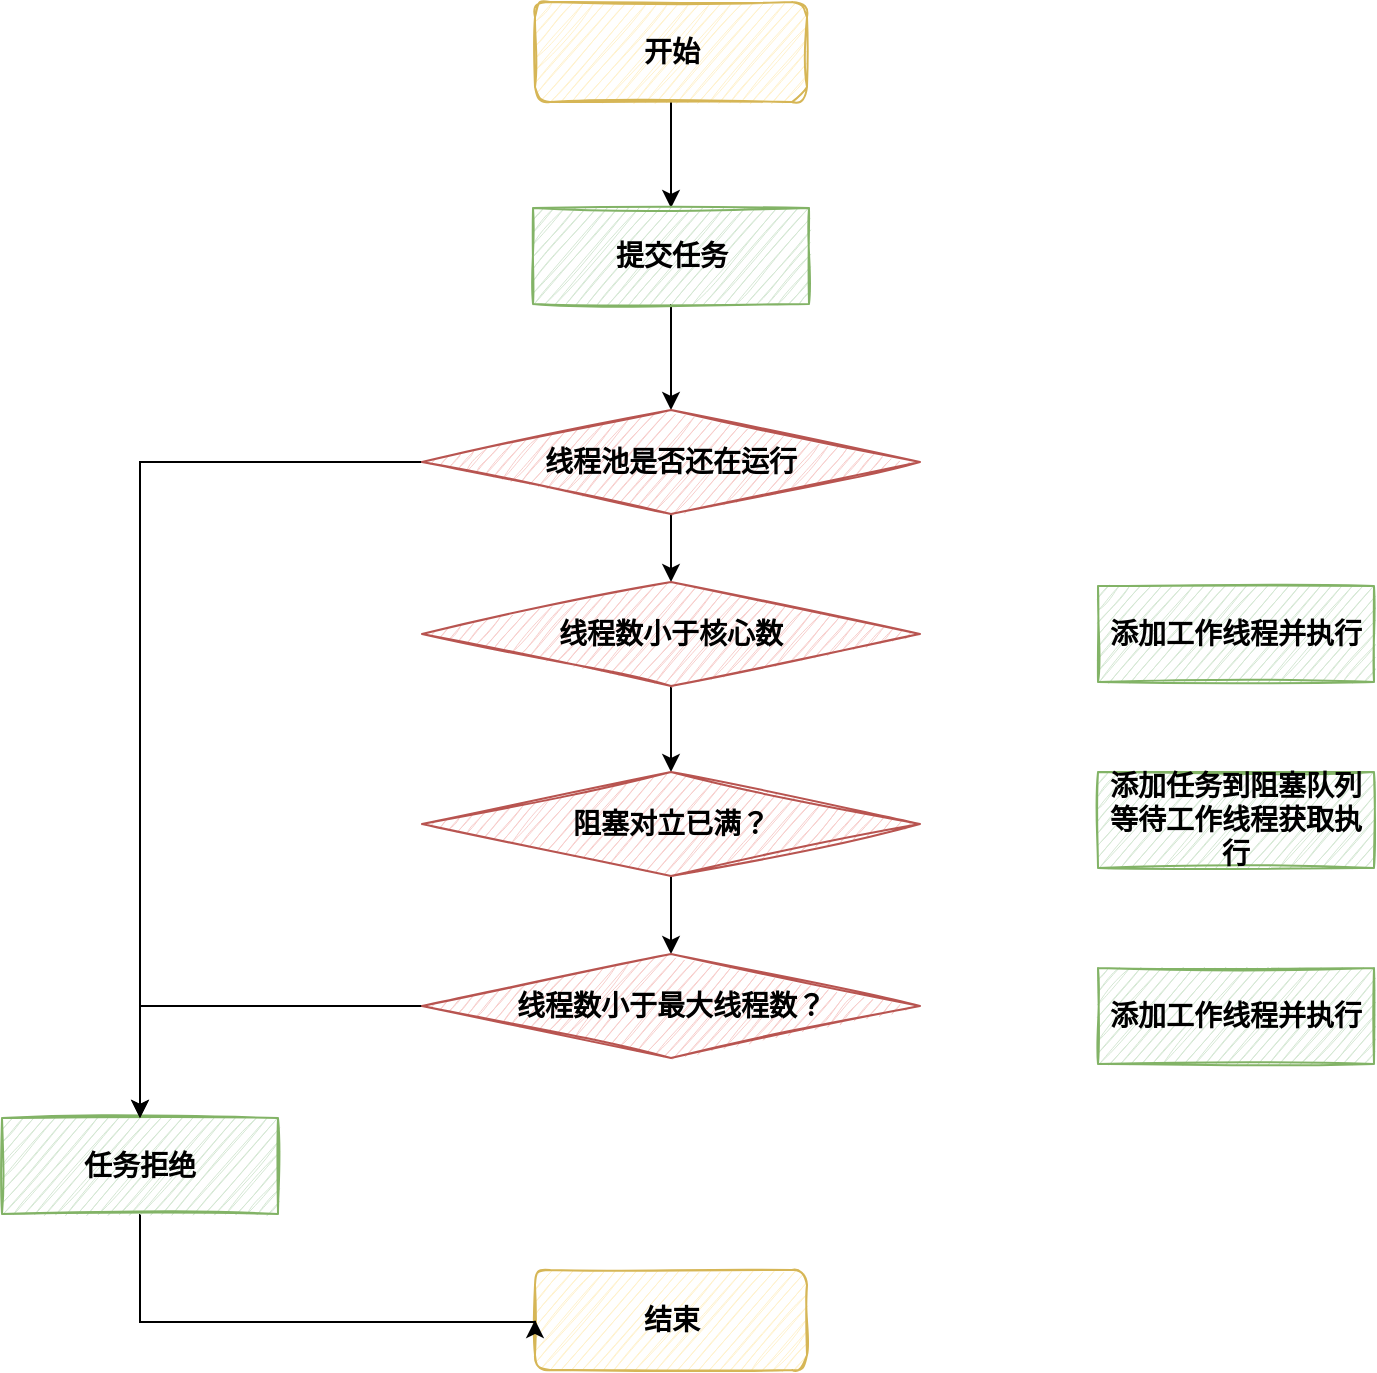 <mxfile version="16.0.0" type="github">
  <diagram id="FFCrXQkO12scRr8ujQMa" name="第 1 页">
    <mxGraphModel dx="1422" dy="762" grid="0" gridSize="10" guides="1" tooltips="1" connect="1" arrows="1" fold="1" page="0" pageScale="1" pageWidth="827" pageHeight="1169" math="0" shadow="0">
      <root>
        <mxCell id="0" />
        <mxCell id="1" parent="0" />
        <mxCell id="0lQiH7m6wBVxPv7ZPS4I-15" value="" style="edgeStyle=orthogonalEdgeStyle;rounded=0;orthogonalLoop=1;jettySize=auto;html=1;fontSize=14;" edge="1" parent="1" source="0lQiH7m6wBVxPv7ZPS4I-1" target="0lQiH7m6wBVxPv7ZPS4I-6">
          <mxGeometry relative="1" as="geometry" />
        </mxCell>
        <mxCell id="0lQiH7m6wBVxPv7ZPS4I-1" value="&lt;font style=&quot;font-size: 14px&quot;&gt;&lt;b&gt;开始&lt;/b&gt;&lt;/font&gt;" style="rounded=1;whiteSpace=wrap;html=1;fillColor=#fff2cc;strokeColor=#d6b656;sketch=1;" vertex="1" parent="1">
          <mxGeometry x="329.5" y="81" width="136" height="50" as="geometry" />
        </mxCell>
        <mxCell id="0lQiH7m6wBVxPv7ZPS4I-2" value="&lt;font style=&quot;font-size: 14px&quot;&gt;&lt;b&gt;结束&lt;/b&gt;&lt;/font&gt;" style="rounded=1;whiteSpace=wrap;html=1;fillColor=#fff2cc;strokeColor=#d6b656;sketch=1;" vertex="1" parent="1">
          <mxGeometry x="329.5" y="715" width="136" height="50" as="geometry" />
        </mxCell>
        <mxCell id="0lQiH7m6wBVxPv7ZPS4I-16" value="" style="edgeStyle=orthogonalEdgeStyle;rounded=0;orthogonalLoop=1;jettySize=auto;html=1;fontSize=14;" edge="1" parent="1" source="0lQiH7m6wBVxPv7ZPS4I-6" target="0lQiH7m6wBVxPv7ZPS4I-8">
          <mxGeometry relative="1" as="geometry" />
        </mxCell>
        <mxCell id="0lQiH7m6wBVxPv7ZPS4I-6" value="&lt;b&gt;提交任务&lt;/b&gt;" style="rounded=0;whiteSpace=wrap;html=1;fontSize=14;fillColor=#d5e8d4;strokeColor=#82b366;sketch=1;" vertex="1" parent="1">
          <mxGeometry x="328.5" y="184" width="138" height="48" as="geometry" />
        </mxCell>
        <mxCell id="0lQiH7m6wBVxPv7ZPS4I-24" style="edgeStyle=orthogonalEdgeStyle;rounded=0;orthogonalLoop=1;jettySize=auto;html=1;entryX=0;entryY=0.5;entryDx=0;entryDy=0;fontSize=14;" edge="1" parent="1" source="0lQiH7m6wBVxPv7ZPS4I-7" target="0lQiH7m6wBVxPv7ZPS4I-2">
          <mxGeometry relative="1" as="geometry">
            <Array as="points">
              <mxPoint x="132" y="741" />
            </Array>
          </mxGeometry>
        </mxCell>
        <mxCell id="0lQiH7m6wBVxPv7ZPS4I-7" value="&lt;b&gt;任务拒绝&lt;/b&gt;" style="rounded=0;whiteSpace=wrap;html=1;fontSize=14;fillColor=#d5e8d4;strokeColor=#82b366;sketch=1;" vertex="1" parent="1">
          <mxGeometry x="63" y="639" width="138" height="48" as="geometry" />
        </mxCell>
        <mxCell id="0lQiH7m6wBVxPv7ZPS4I-17" value="" style="edgeStyle=orthogonalEdgeStyle;rounded=0;orthogonalLoop=1;jettySize=auto;html=1;fontSize=14;" edge="1" parent="1" source="0lQiH7m6wBVxPv7ZPS4I-8" target="0lQiH7m6wBVxPv7ZPS4I-9">
          <mxGeometry relative="1" as="geometry" />
        </mxCell>
        <mxCell id="0lQiH7m6wBVxPv7ZPS4I-21" style="edgeStyle=orthogonalEdgeStyle;rounded=0;orthogonalLoop=1;jettySize=auto;html=1;entryX=0.5;entryY=0;entryDx=0;entryDy=0;fontSize=14;" edge="1" parent="1" source="0lQiH7m6wBVxPv7ZPS4I-8" target="0lQiH7m6wBVxPv7ZPS4I-7">
          <mxGeometry relative="1" as="geometry" />
        </mxCell>
        <mxCell id="0lQiH7m6wBVxPv7ZPS4I-8" value="&lt;b&gt;线程池是否还在运行&lt;/b&gt;" style="rhombus;whiteSpace=wrap;html=1;sketch=1;fontSize=14;fillColor=#f8cecc;strokeColor=#b85450;" vertex="1" parent="1">
          <mxGeometry x="273" y="285" width="249" height="52" as="geometry" />
        </mxCell>
        <mxCell id="0lQiH7m6wBVxPv7ZPS4I-18" value="" style="edgeStyle=orthogonalEdgeStyle;rounded=0;orthogonalLoop=1;jettySize=auto;html=1;fontSize=14;" edge="1" parent="1" source="0lQiH7m6wBVxPv7ZPS4I-9" target="0lQiH7m6wBVxPv7ZPS4I-10">
          <mxGeometry relative="1" as="geometry" />
        </mxCell>
        <mxCell id="0lQiH7m6wBVxPv7ZPS4I-9" value="&lt;b&gt;线程数小于核心数&lt;/b&gt;" style="rhombus;whiteSpace=wrap;html=1;sketch=1;fontSize=14;fillColor=#f8cecc;strokeColor=#b85450;" vertex="1" parent="1">
          <mxGeometry x="273" y="371" width="249" height="52" as="geometry" />
        </mxCell>
        <mxCell id="0lQiH7m6wBVxPv7ZPS4I-19" value="" style="edgeStyle=orthogonalEdgeStyle;rounded=0;orthogonalLoop=1;jettySize=auto;html=1;fontSize=14;" edge="1" parent="1" source="0lQiH7m6wBVxPv7ZPS4I-10" target="0lQiH7m6wBVxPv7ZPS4I-11">
          <mxGeometry relative="1" as="geometry" />
        </mxCell>
        <mxCell id="0lQiH7m6wBVxPv7ZPS4I-10" value="&lt;b&gt;阻塞对立已满？&lt;/b&gt;" style="rhombus;whiteSpace=wrap;html=1;sketch=1;fontSize=14;fillColor=#f8cecc;strokeColor=#b85450;" vertex="1" parent="1">
          <mxGeometry x="273" y="466" width="249" height="52" as="geometry" />
        </mxCell>
        <mxCell id="0lQiH7m6wBVxPv7ZPS4I-20" style="edgeStyle=orthogonalEdgeStyle;rounded=0;orthogonalLoop=1;jettySize=auto;html=1;fontSize=14;" edge="1" parent="1" source="0lQiH7m6wBVxPv7ZPS4I-11" target="0lQiH7m6wBVxPv7ZPS4I-7">
          <mxGeometry relative="1" as="geometry" />
        </mxCell>
        <mxCell id="0lQiH7m6wBVxPv7ZPS4I-11" value="&lt;b&gt;线程数小于最大线程数？&lt;/b&gt;" style="rhombus;whiteSpace=wrap;html=1;sketch=1;fontSize=14;fillColor=#f8cecc;strokeColor=#b85450;" vertex="1" parent="1">
          <mxGeometry x="273" y="557" width="249" height="52" as="geometry" />
        </mxCell>
        <mxCell id="0lQiH7m6wBVxPv7ZPS4I-12" value="&lt;b&gt;添加工作线程并执行&lt;/b&gt;" style="rounded=0;whiteSpace=wrap;html=1;fontSize=14;fillColor=#d5e8d4;strokeColor=#82b366;sketch=1;" vertex="1" parent="1">
          <mxGeometry x="611" y="373" width="138" height="48" as="geometry" />
        </mxCell>
        <mxCell id="0lQiH7m6wBVxPv7ZPS4I-13" value="&lt;b&gt;添加任务到阻塞队列等待工作线程获取执行&lt;/b&gt;" style="rounded=0;whiteSpace=wrap;html=1;fontSize=14;fillColor=#d5e8d4;strokeColor=#82b366;sketch=1;" vertex="1" parent="1">
          <mxGeometry x="611" y="466" width="138" height="48" as="geometry" />
        </mxCell>
        <mxCell id="0lQiH7m6wBVxPv7ZPS4I-14" value="&lt;b&gt;添加工作线程并执行&lt;/b&gt;" style="rounded=0;whiteSpace=wrap;html=1;fontSize=14;fillColor=#d5e8d4;strokeColor=#82b366;sketch=1;" vertex="1" parent="1">
          <mxGeometry x="611" y="564" width="138" height="48" as="geometry" />
        </mxCell>
      </root>
    </mxGraphModel>
  </diagram>
</mxfile>
